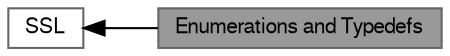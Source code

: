 digraph "Enumerations and Typedefs"
{
 // LATEX_PDF_SIZE
  bgcolor="transparent";
  edge [fontname=FreeSans,fontsize=10,labelfontname=FreeSans,labelfontsize=10];
  node [fontname=FreeSans,fontsize=10,shape=box,height=0.2,width=0.4];
  rankdir=LR;
  Node2 [label="SSL",height=0.2,width=0.4,color="grey40", fillcolor="white", style="filled",URL="$group___s_s_l_a_p_i.html",tooltip="Provides a description of the SSL Layer."];
  Node1 [label="Enumerations and Typedefs",height=0.2,width=0.4,color="gray40", fillcolor="grey60", style="filled", fontcolor="black",tooltip="Specifies the enums and Data Structures used by the SSL APIs."];
  Node2->Node1 [shape=plaintext, dir="back", style="solid"];
}
